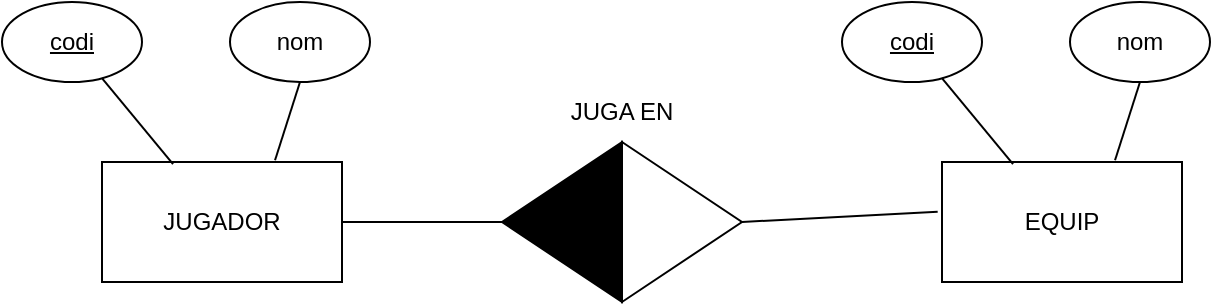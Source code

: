 <mxfile version="21.8.2" type="device">
  <diagram name="Página-1" id="h9YxQk8qtblfaWXYjZ7l">
    <mxGraphModel dx="819" dy="454" grid="1" gridSize="10" guides="1" tooltips="1" connect="1" arrows="1" fold="1" page="1" pageScale="1" pageWidth="827" pageHeight="1169" math="0" shadow="0">
      <root>
        <mxCell id="0" />
        <mxCell id="1" parent="0" />
        <mxCell id="POwnjkYcqwuNxn_GO9EP-1" value="JUGADOR" style="rounded=0;whiteSpace=wrap;html=1;" vertex="1" parent="1">
          <mxGeometry x="350" y="380" width="120" height="60" as="geometry" />
        </mxCell>
        <mxCell id="POwnjkYcqwuNxn_GO9EP-2" value="&lt;u&gt;codi&lt;/u&gt;" style="ellipse;whiteSpace=wrap;html=1;" vertex="1" parent="1">
          <mxGeometry x="300" y="300" width="70" height="40" as="geometry" />
        </mxCell>
        <mxCell id="POwnjkYcqwuNxn_GO9EP-3" value="nom" style="ellipse;whiteSpace=wrap;html=1;" vertex="1" parent="1">
          <mxGeometry x="414" y="300" width="70" height="40" as="geometry" />
        </mxCell>
        <mxCell id="POwnjkYcqwuNxn_GO9EP-4" value="" style="endArrow=none;html=1;rounded=0;entryX=0.296;entryY=0.017;entryDx=0;entryDy=0;entryPerimeter=0;" edge="1" parent="1" source="POwnjkYcqwuNxn_GO9EP-2" target="POwnjkYcqwuNxn_GO9EP-1">
          <mxGeometry width="50" height="50" relative="1" as="geometry">
            <mxPoint x="420" y="480" as="sourcePoint" />
            <mxPoint x="470" y="430" as="targetPoint" />
          </mxGeometry>
        </mxCell>
        <mxCell id="POwnjkYcqwuNxn_GO9EP-5" value="" style="endArrow=none;html=1;rounded=0;entryX=0.721;entryY=-0.015;entryDx=0;entryDy=0;entryPerimeter=0;exitX=0.5;exitY=1;exitDx=0;exitDy=0;" edge="1" parent="1" source="POwnjkYcqwuNxn_GO9EP-3" target="POwnjkYcqwuNxn_GO9EP-1">
          <mxGeometry width="50" height="50" relative="1" as="geometry">
            <mxPoint x="360" y="348" as="sourcePoint" />
            <mxPoint x="396" y="391" as="targetPoint" />
          </mxGeometry>
        </mxCell>
        <mxCell id="POwnjkYcqwuNxn_GO9EP-6" value="EQUIP" style="rounded=0;whiteSpace=wrap;html=1;" vertex="1" parent="1">
          <mxGeometry x="770" y="380" width="120" height="60" as="geometry" />
        </mxCell>
        <mxCell id="POwnjkYcqwuNxn_GO9EP-7" value="&lt;u&gt;codi&lt;/u&gt;" style="ellipse;whiteSpace=wrap;html=1;" vertex="1" parent="1">
          <mxGeometry x="720" y="300" width="70" height="40" as="geometry" />
        </mxCell>
        <mxCell id="POwnjkYcqwuNxn_GO9EP-8" value="nom" style="ellipse;whiteSpace=wrap;html=1;" vertex="1" parent="1">
          <mxGeometry x="834" y="300" width="70" height="40" as="geometry" />
        </mxCell>
        <mxCell id="POwnjkYcqwuNxn_GO9EP-9" value="" style="endArrow=none;html=1;rounded=0;entryX=0.296;entryY=0.017;entryDx=0;entryDy=0;entryPerimeter=0;" edge="1" source="POwnjkYcqwuNxn_GO9EP-7" target="POwnjkYcqwuNxn_GO9EP-6" parent="1">
          <mxGeometry width="50" height="50" relative="1" as="geometry">
            <mxPoint x="840" y="480" as="sourcePoint" />
            <mxPoint x="890" y="430" as="targetPoint" />
          </mxGeometry>
        </mxCell>
        <mxCell id="POwnjkYcqwuNxn_GO9EP-10" value="" style="endArrow=none;html=1;rounded=0;entryX=0.721;entryY=-0.015;entryDx=0;entryDy=0;entryPerimeter=0;exitX=0.5;exitY=1;exitDx=0;exitDy=0;" edge="1" source="POwnjkYcqwuNxn_GO9EP-8" target="POwnjkYcqwuNxn_GO9EP-6" parent="1">
          <mxGeometry width="50" height="50" relative="1" as="geometry">
            <mxPoint x="780" y="348" as="sourcePoint" />
            <mxPoint x="816" y="391" as="targetPoint" />
          </mxGeometry>
        </mxCell>
        <mxCell id="POwnjkYcqwuNxn_GO9EP-11" value="" style="triangle;whiteSpace=wrap;html=1;" vertex="1" parent="1">
          <mxGeometry x="610" y="370" width="60" height="80" as="geometry" />
        </mxCell>
        <mxCell id="POwnjkYcqwuNxn_GO9EP-13" value="" style="triangle;whiteSpace=wrap;html=1;rotation=-180;fillColor=#000000;" vertex="1" parent="1">
          <mxGeometry x="550" y="370" width="60" height="80" as="geometry" />
        </mxCell>
        <mxCell id="POwnjkYcqwuNxn_GO9EP-14" value="" style="endArrow=none;html=1;rounded=0;entryX=1;entryY=0.5;entryDx=0;entryDy=0;exitX=1;exitY=0.5;exitDx=0;exitDy=0;" edge="1" parent="1" source="POwnjkYcqwuNxn_GO9EP-1" target="POwnjkYcqwuNxn_GO9EP-13">
          <mxGeometry width="50" height="50" relative="1" as="geometry">
            <mxPoint x="550" y="530" as="sourcePoint" />
            <mxPoint x="600" y="480" as="targetPoint" />
          </mxGeometry>
        </mxCell>
        <mxCell id="POwnjkYcqwuNxn_GO9EP-15" value="" style="endArrow=none;html=1;rounded=0;entryX=-0.018;entryY=0.414;entryDx=0;entryDy=0;exitX=1;exitY=0.5;exitDx=0;exitDy=0;entryPerimeter=0;" edge="1" parent="1" source="POwnjkYcqwuNxn_GO9EP-11" target="POwnjkYcqwuNxn_GO9EP-6">
          <mxGeometry width="50" height="50" relative="1" as="geometry">
            <mxPoint x="480" y="420" as="sourcePoint" />
            <mxPoint x="560" y="420" as="targetPoint" />
          </mxGeometry>
        </mxCell>
        <mxCell id="POwnjkYcqwuNxn_GO9EP-16" value="JUGA EN" style="text;html=1;strokeColor=none;fillColor=none;align=center;verticalAlign=middle;whiteSpace=wrap;rounded=0;" vertex="1" parent="1">
          <mxGeometry x="580" y="340" width="60" height="30" as="geometry" />
        </mxCell>
      </root>
    </mxGraphModel>
  </diagram>
</mxfile>
